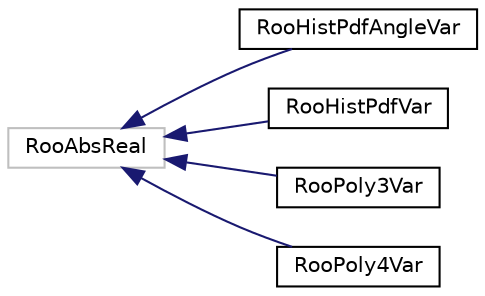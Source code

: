 digraph "Graphical Class Hierarchy"
{
  edge [fontname="Helvetica",fontsize="10",labelfontname="Helvetica",labelfontsize="10"];
  node [fontname="Helvetica",fontsize="10",shape=record];
  rankdir="LR";
  Node10 [label="RooAbsReal",height=0.2,width=0.4,color="grey75", fillcolor="white", style="filled"];
  Node10 -> Node0 [dir="back",color="midnightblue",fontsize="10",style="solid",fontname="Helvetica"];
  Node0 [label="RooHistPdfAngleVar",height=0.2,width=0.4,color="black", fillcolor="white", style="filled",URL="$class_roo_hist_pdf_angle_var.html"];
  Node10 -> Node12 [dir="back",color="midnightblue",fontsize="10",style="solid",fontname="Helvetica"];
  Node12 [label="RooHistPdfVar",height=0.2,width=0.4,color="black", fillcolor="white", style="filled",URL="$class_roo_hist_pdf_var.html"];
  Node10 -> Node13 [dir="back",color="midnightblue",fontsize="10",style="solid",fontname="Helvetica"];
  Node13 [label="RooPoly3Var",height=0.2,width=0.4,color="black", fillcolor="white", style="filled",URL="$class_roo_poly3_var.html"];
  Node10 -> Node14 [dir="back",color="midnightblue",fontsize="10",style="solid",fontname="Helvetica"];
  Node14 [label="RooPoly4Var",height=0.2,width=0.4,color="black", fillcolor="white", style="filled",URL="$class_roo_poly4_var.html"];
}
